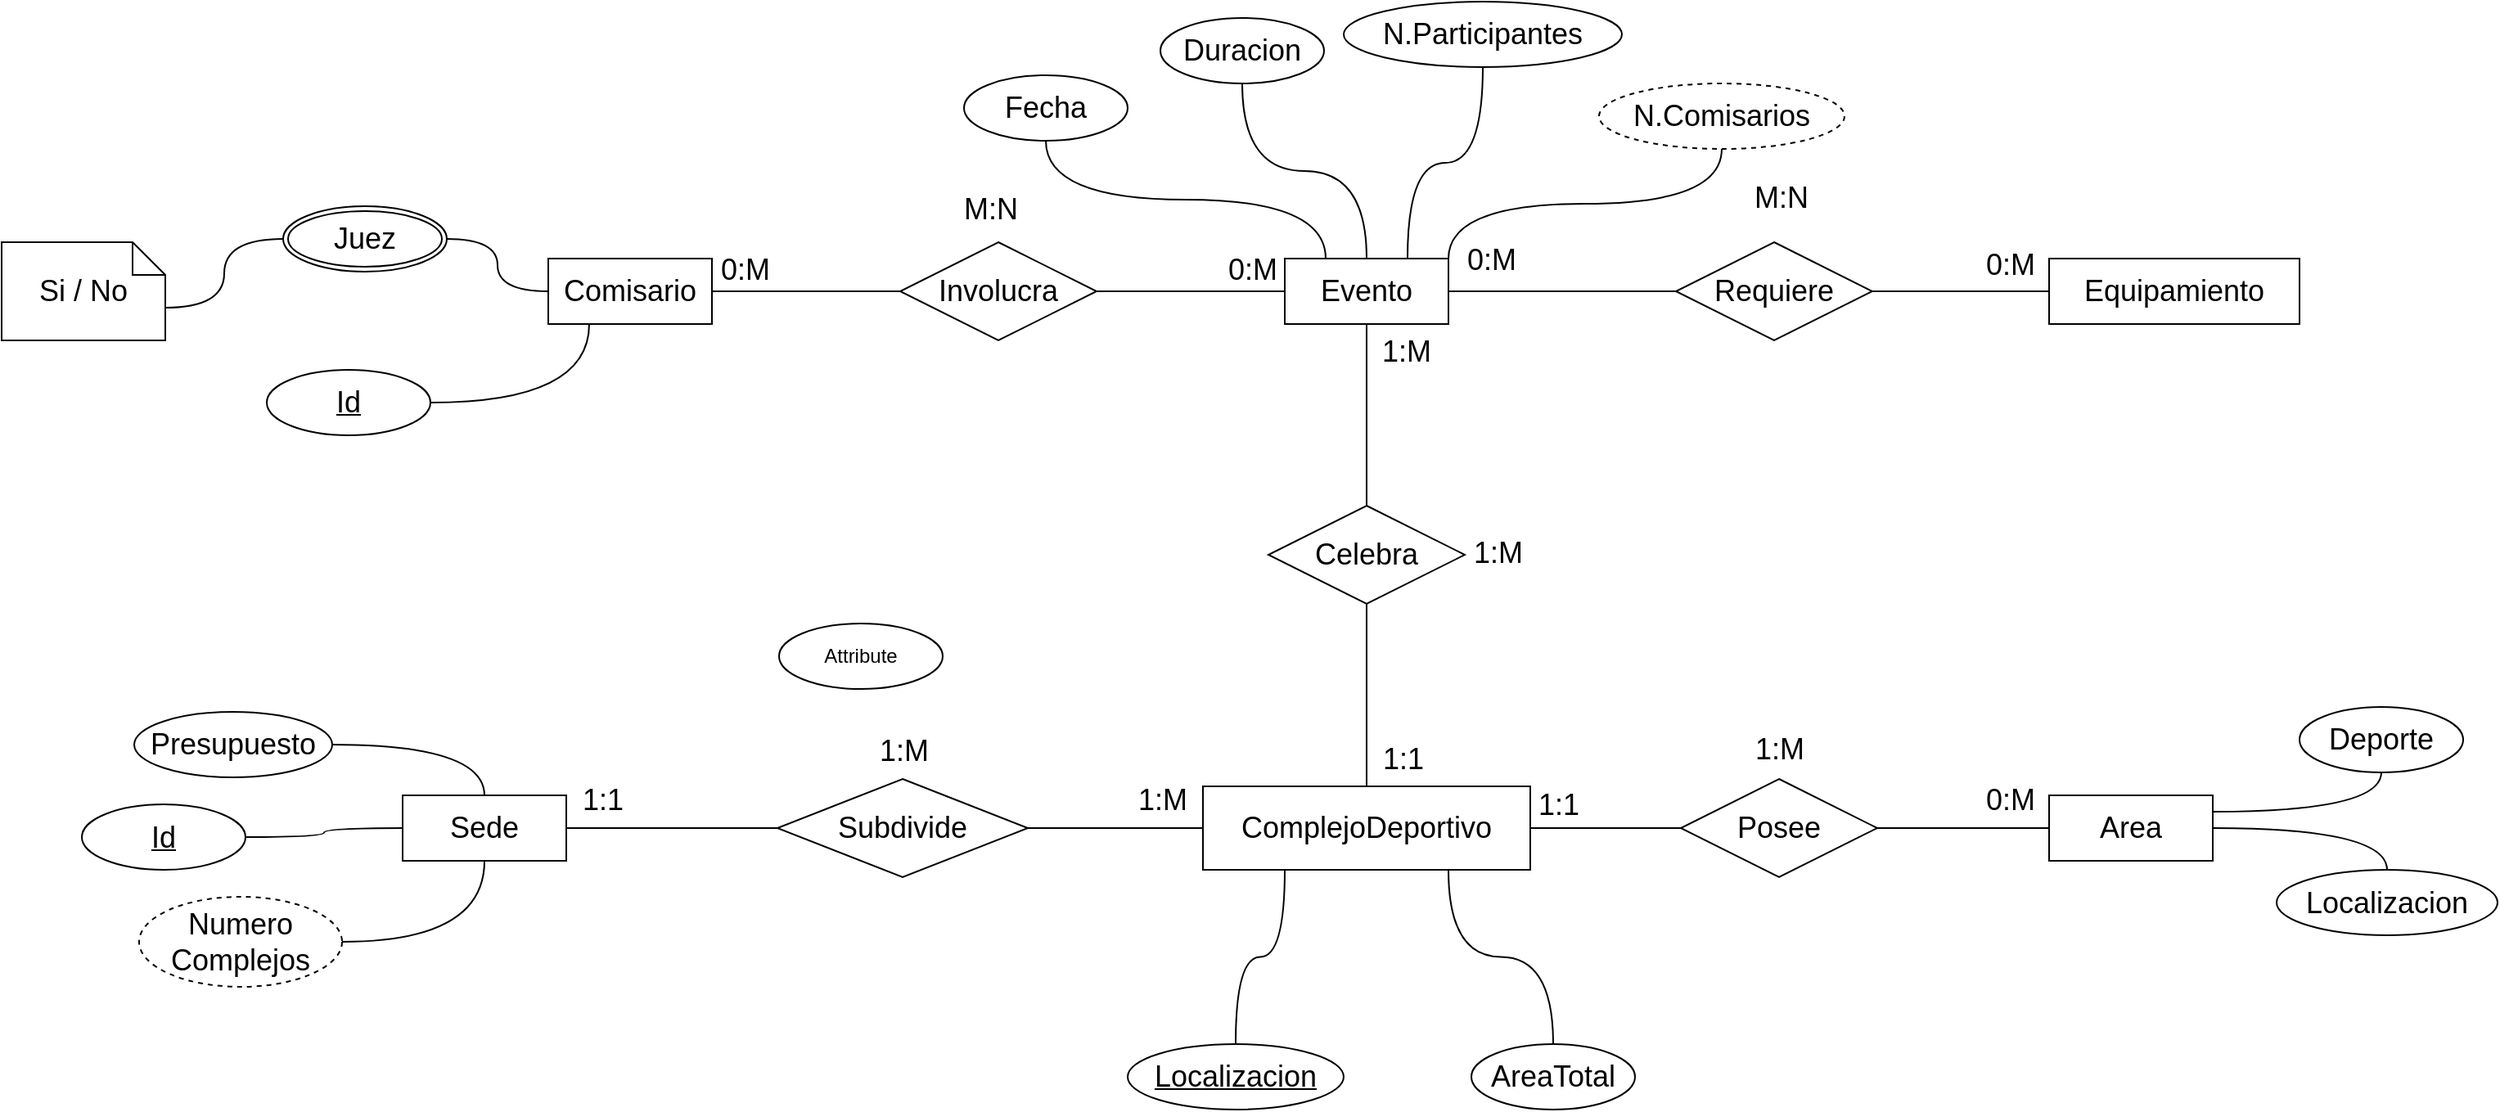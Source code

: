 <mxfile version="22.0.8" type="github">
  <diagram id="R2lEEEUBdFMjLlhIrx00" name="Page-1">
    <mxGraphModel dx="2962" dy="1267" grid="0" gridSize="10" guides="1" tooltips="1" connect="1" arrows="1" fold="1" page="0" pageScale="1" pageWidth="850" pageHeight="1100" math="0" shadow="0" extFonts="Permanent Marker^https://fonts.googleapis.com/css?family=Permanent+Marker">
      <root>
        <mxCell id="0" />
        <mxCell id="1" parent="0" />
        <mxCell id="uXSZ9oOi-HadZaXaUpzR-9" style="edgeStyle=orthogonalEdgeStyle;rounded=0;orthogonalLoop=1;jettySize=auto;html=1;exitX=0;exitY=0.5;exitDx=0;exitDy=0;endArrow=none;endFill=0;" parent="1" source="uXSZ9oOi-HadZaXaUpzR-1" target="uXSZ9oOi-HadZaXaUpzR-7" edge="1">
          <mxGeometry relative="1" as="geometry" />
        </mxCell>
        <mxCell id="uXSZ9oOi-HadZaXaUpzR-18" style="edgeStyle=orthogonalEdgeStyle;rounded=0;orthogonalLoop=1;jettySize=auto;html=1;exitX=1;exitY=0.5;exitDx=0;exitDy=0;endArrow=none;endFill=0;" parent="1" source="uXSZ9oOi-HadZaXaUpzR-1" target="uXSZ9oOi-HadZaXaUpzR-14" edge="1">
          <mxGeometry relative="1" as="geometry" />
        </mxCell>
        <mxCell id="Mlw_gC38UTIcC0JPLQly-18" style="edgeStyle=orthogonalEdgeStyle;curved=1;rounded=0;orthogonalLoop=1;jettySize=auto;html=1;exitX=0.25;exitY=1;exitDx=0;exitDy=0;endArrow=none;endFill=0;" edge="1" parent="1" source="uXSZ9oOi-HadZaXaUpzR-1" target="Mlw_gC38UTIcC0JPLQly-17">
          <mxGeometry relative="1" as="geometry" />
        </mxCell>
        <mxCell id="Mlw_gC38UTIcC0JPLQly-19" style="edgeStyle=orthogonalEdgeStyle;curved=1;rounded=0;orthogonalLoop=1;jettySize=auto;html=1;exitX=0.75;exitY=1;exitDx=0;exitDy=0;endArrow=none;endFill=0;" edge="1" parent="1" source="uXSZ9oOi-HadZaXaUpzR-1" target="Mlw_gC38UTIcC0JPLQly-15">
          <mxGeometry relative="1" as="geometry" />
        </mxCell>
        <mxCell id="uXSZ9oOi-HadZaXaUpzR-1" value="&lt;font style=&quot;font-size: 18px;&quot;&gt;ComplejoDeportivo&lt;/font&gt;" style="whiteSpace=wrap;html=1;align=center;" parent="1" vertex="1">
          <mxGeometry x="-174" y="390.5" width="200" height="51" as="geometry" />
        </mxCell>
        <mxCell id="uXSZ9oOi-HadZaXaUpzR-8" style="edgeStyle=orthogonalEdgeStyle;rounded=0;orthogonalLoop=1;jettySize=auto;html=1;exitX=1;exitY=0.5;exitDx=0;exitDy=0;endArrow=none;endFill=0;" parent="1" source="uXSZ9oOi-HadZaXaUpzR-3" target="uXSZ9oOi-HadZaXaUpzR-7" edge="1">
          <mxGeometry relative="1" as="geometry" />
        </mxCell>
        <mxCell id="uXSZ9oOi-HadZaXaUpzR-3" value="&lt;font style=&quot;font-size: 18px;&quot;&gt;Sede&lt;/font&gt;" style="whiteSpace=wrap;html=1;align=center;" parent="1" vertex="1">
          <mxGeometry x="-663" y="396" width="100" height="40" as="geometry" />
        </mxCell>
        <mxCell id="uXSZ9oOi-HadZaXaUpzR-25" style="edgeStyle=orthogonalEdgeStyle;rounded=0;orthogonalLoop=1;jettySize=auto;html=1;endArrow=none;endFill=0;" parent="1" source="uXSZ9oOi-HadZaXaUpzR-4" target="uXSZ9oOi-HadZaXaUpzR-24" edge="1">
          <mxGeometry relative="1" as="geometry" />
        </mxCell>
        <mxCell id="Mlw_gC38UTIcC0JPLQly-36" style="edgeStyle=orthogonalEdgeStyle;curved=1;rounded=0;orthogonalLoop=1;jettySize=auto;html=1;exitX=0.25;exitY=0;exitDx=0;exitDy=0;endArrow=none;endFill=0;" edge="1" parent="1" source="uXSZ9oOi-HadZaXaUpzR-4" target="Mlw_gC38UTIcC0JPLQly-34">
          <mxGeometry relative="1" as="geometry" />
        </mxCell>
        <mxCell id="Mlw_gC38UTIcC0JPLQly-37" style="edgeStyle=orthogonalEdgeStyle;curved=1;rounded=0;orthogonalLoop=1;jettySize=auto;html=1;exitX=0.5;exitY=0;exitDx=0;exitDy=0;endArrow=none;endFill=0;" edge="1" parent="1" source="uXSZ9oOi-HadZaXaUpzR-4" target="Mlw_gC38UTIcC0JPLQly-33">
          <mxGeometry relative="1" as="geometry" />
        </mxCell>
        <mxCell id="Mlw_gC38UTIcC0JPLQly-38" style="edgeStyle=orthogonalEdgeStyle;curved=1;rounded=0;orthogonalLoop=1;jettySize=auto;html=1;exitX=0.75;exitY=0;exitDx=0;exitDy=0;endArrow=none;endFill=0;" edge="1" parent="1" source="uXSZ9oOi-HadZaXaUpzR-4" target="Mlw_gC38UTIcC0JPLQly-32">
          <mxGeometry relative="1" as="geometry" />
        </mxCell>
        <mxCell id="Mlw_gC38UTIcC0JPLQly-39" style="edgeStyle=orthogonalEdgeStyle;curved=1;rounded=0;orthogonalLoop=1;jettySize=auto;html=1;exitX=1;exitY=0;exitDx=0;exitDy=0;endArrow=none;endFill=0;" edge="1" parent="1" source="uXSZ9oOi-HadZaXaUpzR-4" target="Mlw_gC38UTIcC0JPLQly-35">
          <mxGeometry relative="1" as="geometry" />
        </mxCell>
        <mxCell id="uXSZ9oOi-HadZaXaUpzR-4" value="&lt;font style=&quot;font-size: 18px;&quot;&gt;Evento&lt;/font&gt;" style="whiteSpace=wrap;html=1;align=center;" parent="1" vertex="1">
          <mxGeometry x="-124" y="68" width="100" height="40" as="geometry" />
        </mxCell>
        <mxCell id="Mlw_gC38UTIcC0JPLQly-12" style="edgeStyle=orthogonalEdgeStyle;curved=1;rounded=0;orthogonalLoop=1;jettySize=auto;html=1;exitX=1;exitY=0.25;exitDx=0;exitDy=0;endArrow=none;endFill=0;" edge="1" parent="1" source="uXSZ9oOi-HadZaXaUpzR-5" target="Mlw_gC38UTIcC0JPLQly-10">
          <mxGeometry relative="1" as="geometry" />
        </mxCell>
        <mxCell id="Mlw_gC38UTIcC0JPLQly-13" style="edgeStyle=orthogonalEdgeStyle;curved=1;rounded=0;orthogonalLoop=1;jettySize=auto;html=1;exitX=1;exitY=0.5;exitDx=0;exitDy=0;endArrow=none;endFill=0;" edge="1" parent="1" source="uXSZ9oOi-HadZaXaUpzR-5" target="Mlw_gC38UTIcC0JPLQly-11">
          <mxGeometry relative="1" as="geometry" />
        </mxCell>
        <mxCell id="uXSZ9oOi-HadZaXaUpzR-5" value="&lt;font style=&quot;font-size: 18px;&quot;&gt;Area&lt;/font&gt;" style="whiteSpace=wrap;html=1;align=center;" parent="1" vertex="1">
          <mxGeometry x="343" y="396" width="100" height="40" as="geometry" />
        </mxCell>
        <mxCell id="uXSZ9oOi-HadZaXaUpzR-6" value="&lt;font style=&quot;font-size: 18px;&quot;&gt;Equipamiento&lt;/font&gt;" style="whiteSpace=wrap;html=1;align=center;" parent="1" vertex="1">
          <mxGeometry x="343" y="68" width="153" height="40" as="geometry" />
        </mxCell>
        <mxCell id="uXSZ9oOi-HadZaXaUpzR-7" value="&lt;font style=&quot;font-size: 18px;&quot;&gt;Subdivide&lt;/font&gt;" style="shape=rhombus;perimeter=rhombusPerimeter;whiteSpace=wrap;html=1;align=center;" parent="1" vertex="1">
          <mxGeometry x="-434" y="386" width="153" height="60" as="geometry" />
        </mxCell>
        <mxCell id="uXSZ9oOi-HadZaXaUpzR-22" style="edgeStyle=orthogonalEdgeStyle;rounded=0;orthogonalLoop=1;jettySize=auto;html=1;exitX=1;exitY=0.5;exitDx=0;exitDy=0;endArrow=none;endFill=0;" parent="1" source="uXSZ9oOi-HadZaXaUpzR-11" target="uXSZ9oOi-HadZaXaUpzR-13" edge="1">
          <mxGeometry relative="1" as="geometry" />
        </mxCell>
        <mxCell id="uXSZ9oOi-HadZaXaUpzR-11" value="&lt;font style=&quot;font-size: 18px;&quot;&gt;Comisario&lt;/font&gt;" style="whiteSpace=wrap;html=1;align=center;" parent="1" vertex="1">
          <mxGeometry x="-574" y="68" width="100" height="40" as="geometry" />
        </mxCell>
        <mxCell id="uXSZ9oOi-HadZaXaUpzR-20" style="edgeStyle=orthogonalEdgeStyle;rounded=0;orthogonalLoop=1;jettySize=auto;html=1;endArrow=none;endFill=0;" parent="1" source="uXSZ9oOi-HadZaXaUpzR-12" target="uXSZ9oOi-HadZaXaUpzR-1" edge="1">
          <mxGeometry relative="1" as="geometry" />
        </mxCell>
        <mxCell id="uXSZ9oOi-HadZaXaUpzR-21" style="edgeStyle=orthogonalEdgeStyle;rounded=0;orthogonalLoop=1;jettySize=auto;html=1;endArrow=none;endFill=0;" parent="1" source="uXSZ9oOi-HadZaXaUpzR-12" target="uXSZ9oOi-HadZaXaUpzR-4" edge="1">
          <mxGeometry relative="1" as="geometry" />
        </mxCell>
        <mxCell id="uXSZ9oOi-HadZaXaUpzR-12" value="&lt;font style=&quot;font-size: 18px;&quot;&gt;Celebra&lt;/font&gt;" style="shape=rhombus;perimeter=rhombusPerimeter;whiteSpace=wrap;html=1;align=center;" parent="1" vertex="1">
          <mxGeometry x="-134" y="219" width="120" height="60" as="geometry" />
        </mxCell>
        <mxCell id="uXSZ9oOi-HadZaXaUpzR-23" style="edgeStyle=orthogonalEdgeStyle;rounded=0;orthogonalLoop=1;jettySize=auto;html=1;exitX=1;exitY=0.5;exitDx=0;exitDy=0;endArrow=none;endFill=0;" parent="1" source="uXSZ9oOi-HadZaXaUpzR-13" target="uXSZ9oOi-HadZaXaUpzR-4" edge="1">
          <mxGeometry relative="1" as="geometry" />
        </mxCell>
        <mxCell id="uXSZ9oOi-HadZaXaUpzR-13" value="&lt;font style=&quot;font-size: 18px;&quot;&gt;Involucra&lt;/font&gt;" style="shape=rhombus;perimeter=rhombusPerimeter;whiteSpace=wrap;html=1;align=center;" parent="1" vertex="1">
          <mxGeometry x="-359" y="58" width="120" height="60" as="geometry" />
        </mxCell>
        <mxCell id="uXSZ9oOi-HadZaXaUpzR-19" style="edgeStyle=orthogonalEdgeStyle;rounded=0;orthogonalLoop=1;jettySize=auto;html=1;exitX=1;exitY=0.5;exitDx=0;exitDy=0;entryX=0;entryY=0.5;entryDx=0;entryDy=0;endArrow=none;endFill=0;" parent="1" source="uXSZ9oOi-HadZaXaUpzR-14" target="uXSZ9oOi-HadZaXaUpzR-5" edge="1">
          <mxGeometry relative="1" as="geometry" />
        </mxCell>
        <mxCell id="uXSZ9oOi-HadZaXaUpzR-14" value="&lt;span style=&quot;font-size: 18px;&quot;&gt;Posee&lt;/span&gt;" style="shape=rhombus;perimeter=rhombusPerimeter;whiteSpace=wrap;html=1;align=center;" parent="1" vertex="1">
          <mxGeometry x="118" y="386" width="120" height="60" as="geometry" />
        </mxCell>
        <mxCell id="uXSZ9oOi-HadZaXaUpzR-15" value="&lt;font style=&quot;font-size: 18px;&quot;&gt;1:M&lt;/font&gt;" style="text;html=1;align=center;verticalAlign=middle;resizable=0;points=[];autosize=1;strokeColor=none;fillColor=none;" parent="1" vertex="1">
          <mxGeometry x="-223" y="382" width="48" height="34" as="geometry" />
        </mxCell>
        <mxCell id="uXSZ9oOi-HadZaXaUpzR-16" value="&lt;font style=&quot;font-size: 18px;&quot;&gt;1:1&lt;/font&gt;" style="text;html=1;align=center;verticalAlign=middle;resizable=0;points=[];autosize=1;strokeColor=none;fillColor=none;" parent="1" vertex="1">
          <mxGeometry x="-563" y="382" width="43" height="34" as="geometry" />
        </mxCell>
        <mxCell id="uXSZ9oOi-HadZaXaUpzR-17" value="&lt;font style=&quot;font-size: 18px;&quot;&gt;1:M&lt;/font&gt;" style="text;html=1;align=center;verticalAlign=middle;resizable=0;points=[];autosize=1;strokeColor=none;fillColor=none;" parent="1" vertex="1">
          <mxGeometry x="-381.5" y="352" width="48" height="34" as="geometry" />
        </mxCell>
        <mxCell id="uXSZ9oOi-HadZaXaUpzR-26" style="edgeStyle=orthogonalEdgeStyle;rounded=0;orthogonalLoop=1;jettySize=auto;html=1;endArrow=none;endFill=0;" parent="1" source="uXSZ9oOi-HadZaXaUpzR-24" target="uXSZ9oOi-HadZaXaUpzR-6" edge="1">
          <mxGeometry relative="1" as="geometry" />
        </mxCell>
        <mxCell id="uXSZ9oOi-HadZaXaUpzR-24" value="&lt;span style=&quot;font-size: 18px;&quot;&gt;Requiere&lt;/span&gt;" style="shape=rhombus;perimeter=rhombusPerimeter;whiteSpace=wrap;html=1;align=center;" parent="1" vertex="1">
          <mxGeometry x="115" y="58" width="120" height="60" as="geometry" />
        </mxCell>
        <mxCell id="uXSZ9oOi-HadZaXaUpzR-27" value="&lt;font style=&quot;font-size: 18px;&quot;&gt;1:1&lt;/font&gt;" style="text;html=1;align=center;verticalAlign=middle;resizable=0;points=[];autosize=1;strokeColor=none;fillColor=none;" parent="1" vertex="1">
          <mxGeometry x="-74" y="356.5" width="43" height="34" as="geometry" />
        </mxCell>
        <mxCell id="uXSZ9oOi-HadZaXaUpzR-28" value="&lt;font style=&quot;font-size: 18px;&quot;&gt;0:M&lt;/font&gt;" style="text;html=1;align=center;verticalAlign=middle;resizable=0;points=[];autosize=1;strokeColor=none;fillColor=none;" parent="1" vertex="1">
          <mxGeometry x="-22" y="52" width="48" height="34" as="geometry" />
        </mxCell>
        <mxCell id="uXSZ9oOi-HadZaXaUpzR-29" value="&lt;font style=&quot;font-size: 18px;&quot;&gt;1:M&lt;/font&gt;" style="text;html=1;align=center;verticalAlign=middle;resizable=0;points=[];autosize=1;strokeColor=none;fillColor=none;" parent="1" vertex="1">
          <mxGeometry x="-74" y="108" width="48" height="34" as="geometry" />
        </mxCell>
        <mxCell id="Mlw_gC38UTIcC0JPLQly-1" value="&lt;font style=&quot;font-size: 18px;&quot;&gt;0:M&lt;/font&gt;" style="text;html=1;align=center;verticalAlign=middle;resizable=0;points=[];autosize=1;strokeColor=none;fillColor=none;" vertex="1" parent="1">
          <mxGeometry x="295" y="382" width="48" height="34" as="geometry" />
        </mxCell>
        <mxCell id="Mlw_gC38UTIcC0JPLQly-2" value="&lt;font style=&quot;font-size: 18px;&quot;&gt;1:1&lt;/font&gt;" style="text;html=1;align=center;verticalAlign=middle;resizable=0;points=[];autosize=1;strokeColor=none;fillColor=none;" vertex="1" parent="1">
          <mxGeometry x="21" y="385" width="43" height="34" as="geometry" />
        </mxCell>
        <mxCell id="Mlw_gC38UTIcC0JPLQly-3" value="&lt;font style=&quot;font-size: 18px;&quot;&gt;1:M&lt;/font&gt;" style="text;html=1;align=center;verticalAlign=middle;resizable=0;points=[];autosize=1;strokeColor=none;fillColor=none;" vertex="1" parent="1">
          <mxGeometry x="154" y="351" width="48" height="34" as="geometry" />
        </mxCell>
        <mxCell id="Mlw_gC38UTIcC0JPLQly-4" value="&lt;font style=&quot;font-size: 18px;&quot;&gt;0:M&lt;/font&gt;" style="text;html=1;align=center;verticalAlign=middle;resizable=0;points=[];autosize=1;strokeColor=none;fillColor=none;" vertex="1" parent="1">
          <mxGeometry x="-168" y="58" width="48" height="34" as="geometry" />
        </mxCell>
        <mxCell id="Mlw_gC38UTIcC0JPLQly-5" value="&lt;font style=&quot;font-size: 18px;&quot;&gt;1:M&lt;/font&gt;" style="text;html=1;align=center;verticalAlign=middle;resizable=0;points=[];autosize=1;strokeColor=none;fillColor=none;" vertex="1" parent="1">
          <mxGeometry x="-18" y="231" width="48" height="34" as="geometry" />
        </mxCell>
        <mxCell id="Mlw_gC38UTIcC0JPLQly-6" value="&lt;font style=&quot;font-size: 18px;&quot;&gt;0:M&lt;/font&gt;" style="text;html=1;align=center;verticalAlign=middle;resizable=0;points=[];autosize=1;strokeColor=none;fillColor=none;" vertex="1" parent="1">
          <mxGeometry x="-478" y="58" width="48" height="34" as="geometry" />
        </mxCell>
        <mxCell id="Mlw_gC38UTIcC0JPLQly-7" value="&lt;font style=&quot;font-size: 18px;&quot;&gt;M:N&lt;/font&gt;" style="text;html=1;align=center;verticalAlign=middle;resizable=0;points=[];autosize=1;strokeColor=none;fillColor=none;" vertex="1" parent="1">
          <mxGeometry x="-330" y="21" width="51" height="34" as="geometry" />
        </mxCell>
        <mxCell id="Mlw_gC38UTIcC0JPLQly-8" value="&lt;font style=&quot;font-size: 18px;&quot;&gt;0:M&lt;/font&gt;" style="text;html=1;align=center;verticalAlign=middle;resizable=0;points=[];autosize=1;strokeColor=none;fillColor=none;" vertex="1" parent="1">
          <mxGeometry x="295" y="55" width="48" height="34" as="geometry" />
        </mxCell>
        <mxCell id="Mlw_gC38UTIcC0JPLQly-9" value="&lt;font style=&quot;font-size: 18px;&quot;&gt;M:N&lt;/font&gt;" style="text;html=1;align=center;verticalAlign=middle;resizable=0;points=[];autosize=1;strokeColor=none;fillColor=none;" vertex="1" parent="1">
          <mxGeometry x="153" y="14" width="51" height="34" as="geometry" />
        </mxCell>
        <mxCell id="Mlw_gC38UTIcC0JPLQly-10" value="&lt;font style=&quot;font-size: 18px;&quot;&gt;Deporte&lt;/font&gt;" style="ellipse;whiteSpace=wrap;html=1;align=center;" vertex="1" parent="1">
          <mxGeometry x="496" y="342" width="100" height="40" as="geometry" />
        </mxCell>
        <mxCell id="Mlw_gC38UTIcC0JPLQly-11" value="&lt;font style=&quot;font-size: 18px;&quot;&gt;Localizacion&lt;/font&gt;" style="ellipse;whiteSpace=wrap;html=1;align=center;" vertex="1" parent="1">
          <mxGeometry x="482" y="441.5" width="135" height="40" as="geometry" />
        </mxCell>
        <mxCell id="Mlw_gC38UTIcC0JPLQly-14" value="Attribute" style="ellipse;whiteSpace=wrap;html=1;align=center;" vertex="1" parent="1">
          <mxGeometry x="-433" y="291" width="100" height="40" as="geometry" />
        </mxCell>
        <mxCell id="Mlw_gC38UTIcC0JPLQly-15" value="&lt;font style=&quot;font-size: 18px;&quot;&gt;AreaTotal&lt;/font&gt;" style="ellipse;whiteSpace=wrap;html=1;align=center;" vertex="1" parent="1">
          <mxGeometry x="-10" y="548" width="100" height="40" as="geometry" />
        </mxCell>
        <mxCell id="Mlw_gC38UTIcC0JPLQly-17" value="&lt;font style=&quot;font-size: 18px;&quot;&gt;Localizacion&lt;/font&gt;" style="ellipse;whiteSpace=wrap;html=1;align=center;fontStyle=4;" vertex="1" parent="1">
          <mxGeometry x="-220" y="548" width="132" height="40" as="geometry" />
        </mxCell>
        <mxCell id="Mlw_gC38UTIcC0JPLQly-24" style="edgeStyle=orthogonalEdgeStyle;curved=1;rounded=0;orthogonalLoop=1;jettySize=auto;html=1;exitX=1;exitY=0.5;exitDx=0;exitDy=0;endArrow=none;endFill=0;" edge="1" parent="1" source="Mlw_gC38UTIcC0JPLQly-20" target="uXSZ9oOi-HadZaXaUpzR-3">
          <mxGeometry relative="1" as="geometry" />
        </mxCell>
        <mxCell id="Mlw_gC38UTIcC0JPLQly-20" value="&lt;font style=&quot;font-size: 18px;&quot;&gt;Presupuesto&lt;/font&gt;" style="ellipse;whiteSpace=wrap;html=1;align=center;" vertex="1" parent="1">
          <mxGeometry x="-827" y="345" width="121" height="40" as="geometry" />
        </mxCell>
        <mxCell id="Mlw_gC38UTIcC0JPLQly-25" style="edgeStyle=orthogonalEdgeStyle;curved=1;rounded=0;orthogonalLoop=1;jettySize=auto;html=1;exitX=1;exitY=0.5;exitDx=0;exitDy=0;endArrow=none;endFill=0;" edge="1" parent="1" source="Mlw_gC38UTIcC0JPLQly-21" target="uXSZ9oOi-HadZaXaUpzR-3">
          <mxGeometry relative="1" as="geometry" />
        </mxCell>
        <mxCell id="Mlw_gC38UTIcC0JPLQly-21" value="&lt;font style=&quot;font-size: 18px;&quot;&gt;Numero Complejos&lt;/font&gt;" style="ellipse;whiteSpace=wrap;html=1;align=center;dashed=1;" vertex="1" parent="1">
          <mxGeometry x="-824" y="458" width="124" height="55" as="geometry" />
        </mxCell>
        <mxCell id="Mlw_gC38UTIcC0JPLQly-28" style="edgeStyle=orthogonalEdgeStyle;curved=1;rounded=0;orthogonalLoop=1;jettySize=auto;html=1;exitX=1;exitY=0.5;exitDx=0;exitDy=0;endArrow=none;endFill=0;" edge="1" parent="1" source="Mlw_gC38UTIcC0JPLQly-22" target="uXSZ9oOi-HadZaXaUpzR-11">
          <mxGeometry relative="1" as="geometry" />
        </mxCell>
        <mxCell id="Mlw_gC38UTIcC0JPLQly-22" value="&lt;font style=&quot;font-size: 18px;&quot;&gt;Juez&lt;/font&gt;" style="ellipse;shape=doubleEllipse;margin=3;whiteSpace=wrap;html=1;align=center;" vertex="1" parent="1">
          <mxGeometry x="-736" y="36" width="100" height="40" as="geometry" />
        </mxCell>
        <mxCell id="Mlw_gC38UTIcC0JPLQly-29" style="edgeStyle=orthogonalEdgeStyle;curved=1;rounded=0;orthogonalLoop=1;jettySize=auto;html=1;exitX=0;exitY=0;exitDx=100;exitDy=40;exitPerimeter=0;entryX=0;entryY=0.5;entryDx=0;entryDy=0;endArrow=none;endFill=0;" edge="1" parent="1" source="Mlw_gC38UTIcC0JPLQly-23" target="Mlw_gC38UTIcC0JPLQly-22">
          <mxGeometry relative="1" as="geometry" />
        </mxCell>
        <mxCell id="Mlw_gC38UTIcC0JPLQly-23" value="&lt;font style=&quot;font-size: 18px;&quot;&gt;Si / No&lt;/font&gt;" style="shape=note;size=20;whiteSpace=wrap;html=1;" vertex="1" parent="1">
          <mxGeometry x="-908" y="58" width="100" height="60" as="geometry" />
        </mxCell>
        <mxCell id="Mlw_gC38UTIcC0JPLQly-27" style="edgeStyle=orthogonalEdgeStyle;curved=1;rounded=0;orthogonalLoop=1;jettySize=auto;html=1;exitX=1;exitY=0.5;exitDx=0;exitDy=0;endArrow=none;endFill=0;" edge="1" parent="1" source="Mlw_gC38UTIcC0JPLQly-26" target="uXSZ9oOi-HadZaXaUpzR-3">
          <mxGeometry relative="1" as="geometry" />
        </mxCell>
        <mxCell id="Mlw_gC38UTIcC0JPLQly-26" value="&lt;font style=&quot;font-size: 18px;&quot;&gt;Id&lt;/font&gt;" style="ellipse;whiteSpace=wrap;html=1;align=center;fontStyle=4;" vertex="1" parent="1">
          <mxGeometry x="-859" y="401.5" width="100" height="40" as="geometry" />
        </mxCell>
        <mxCell id="Mlw_gC38UTIcC0JPLQly-31" style="edgeStyle=orthogonalEdgeStyle;curved=1;rounded=0;orthogonalLoop=1;jettySize=auto;html=1;exitX=1;exitY=0.5;exitDx=0;exitDy=0;entryX=0.25;entryY=1;entryDx=0;entryDy=0;endArrow=none;endFill=0;" edge="1" parent="1" source="Mlw_gC38UTIcC0JPLQly-30" target="uXSZ9oOi-HadZaXaUpzR-11">
          <mxGeometry relative="1" as="geometry" />
        </mxCell>
        <mxCell id="Mlw_gC38UTIcC0JPLQly-30" value="&lt;font style=&quot;font-size: 18px;&quot;&gt;Id&lt;/font&gt;" style="ellipse;whiteSpace=wrap;html=1;align=center;fontStyle=4;" vertex="1" parent="1">
          <mxGeometry x="-746" y="136" width="100" height="40" as="geometry" />
        </mxCell>
        <mxCell id="Mlw_gC38UTIcC0JPLQly-32" value="&lt;span style=&quot;font-size: 18px;&quot;&gt;N.Participantes&lt;/span&gt;" style="ellipse;whiteSpace=wrap;html=1;align=center;" vertex="1" parent="1">
          <mxGeometry x="-88" y="-89" width="170" height="40" as="geometry" />
        </mxCell>
        <mxCell id="Mlw_gC38UTIcC0JPLQly-33" value="&lt;font style=&quot;font-size: 18px;&quot;&gt;Duracion&lt;/font&gt;" style="ellipse;whiteSpace=wrap;html=1;align=center;" vertex="1" parent="1">
          <mxGeometry x="-200" y="-79" width="100" height="40" as="geometry" />
        </mxCell>
        <mxCell id="Mlw_gC38UTIcC0JPLQly-34" value="&lt;font style=&quot;font-size: 18px;&quot;&gt;Fecha&lt;/font&gt;" style="ellipse;whiteSpace=wrap;html=1;align=center;" vertex="1" parent="1">
          <mxGeometry x="-320" y="-44" width="100" height="40" as="geometry" />
        </mxCell>
        <mxCell id="Mlw_gC38UTIcC0JPLQly-35" value="&lt;font style=&quot;font-size: 18px;&quot;&gt;N.Comisarios&lt;/font&gt;" style="ellipse;whiteSpace=wrap;html=1;align=center;dashed=1;" vertex="1" parent="1">
          <mxGeometry x="68" y="-39" width="150" height="40" as="geometry" />
        </mxCell>
      </root>
    </mxGraphModel>
  </diagram>
</mxfile>
